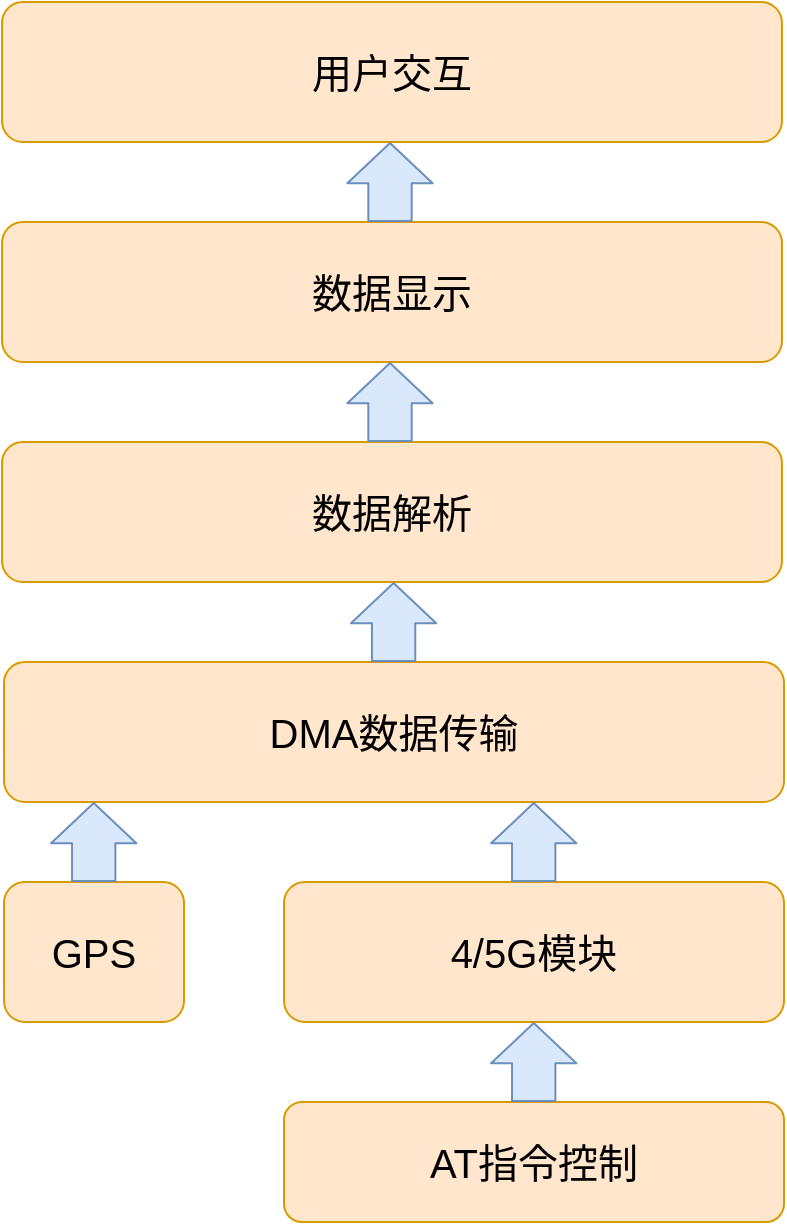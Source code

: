 <mxfile>
    <diagram id="4YdY5_rOV0kV8fDOc4vP" name="第 1 页">
        <mxGraphModel dx="1464" dy="978" grid="1" gridSize="10" guides="1" tooltips="1" connect="1" arrows="1" fold="1" page="1" pageScale="1" pageWidth="827" pageHeight="1169" background="none" math="0" shadow="0">
            <root>
                <mxCell id="0"/>
                <mxCell id="1" parent="0"/>
                <mxCell id="18" value="数据显示" style="whiteSpace=wrap;html=1;fontSize=20;fillColor=#ffe6cc;strokeColor=#d79b00;rounded=1;" parent="1" vertex="1">
                    <mxGeometry x="219" y="380" width="390" height="70" as="geometry"/>
                </mxCell>
                <mxCell id="30" value="&lt;font style=&quot;font-size: 20px;&quot;&gt;DMA数据传输&lt;/font&gt;" style="rounded=1;whiteSpace=wrap;html=1;fontSize=20;fillColor=#ffe6cc;strokeColor=#d79b00;" vertex="1" parent="1">
                    <mxGeometry x="220" y="600" width="390" height="70" as="geometry"/>
                </mxCell>
                <mxCell id="31" value="&lt;font style=&quot;font-size: 20px;&quot;&gt;GPS&lt;br&gt;&lt;/font&gt;" style="rounded=1;whiteSpace=wrap;html=1;fillColor=#ffe6cc;strokeColor=#d79b00;" vertex="1" parent="1">
                    <mxGeometry x="220" y="710" width="90" height="70" as="geometry"/>
                </mxCell>
                <mxCell id="32" value="&lt;font style=&quot;font-size: 20px;&quot;&gt;4/5G模块&lt;br&gt;&lt;/font&gt;" style="rounded=1;whiteSpace=wrap;html=1;fillColor=#ffe6cc;strokeColor=#d79b00;" vertex="1" parent="1">
                    <mxGeometry x="360" y="710" width="250" height="70" as="geometry"/>
                </mxCell>
                <mxCell id="33" value="AT指令控制" style="rounded=1;whiteSpace=wrap;html=1;fontSize=20;fillColor=#ffe6cc;strokeColor=#d79b00;" vertex="1" parent="1">
                    <mxGeometry x="360" y="820" width="250" height="60" as="geometry"/>
                </mxCell>
                <mxCell id="36" value="&lt;font style=&quot;font-size: 20px;&quot;&gt;数据解析&lt;/font&gt;" style="rounded=1;whiteSpace=wrap;html=1;fontSize=20;fillColor=#ffe6cc;strokeColor=#d79b00;" vertex="1" parent="1">
                    <mxGeometry x="219" y="490" width="390" height="70" as="geometry"/>
                </mxCell>
                <mxCell id="37" value="用户交互" style="whiteSpace=wrap;html=1;fontSize=20;fillColor=#ffe6cc;strokeColor=#d79b00;rounded=1;" vertex="1" parent="1">
                    <mxGeometry x="219" y="270" width="390" height="70" as="geometry"/>
                </mxCell>
                <mxCell id="40" value="" style="shape=flexArrow;endArrow=classic;html=1;fillColor=#dae8fc;strokeColor=#6c8ebf;width=21.667;endSize=6.38;" edge="1" parent="1">
                    <mxGeometry width="50" height="50" relative="1" as="geometry">
                        <mxPoint x="484.86" y="820" as="sourcePoint"/>
                        <mxPoint x="484.86" y="780" as="targetPoint"/>
                    </mxGeometry>
                </mxCell>
                <mxCell id="41" value="" style="shape=flexArrow;endArrow=classic;html=1;fillColor=#dae8fc;strokeColor=#6c8ebf;width=21.667;endSize=6.38;" edge="1" parent="1">
                    <mxGeometry width="50" height="50" relative="1" as="geometry">
                        <mxPoint x="484.86" y="710" as="sourcePoint"/>
                        <mxPoint x="484.86" y="670" as="targetPoint"/>
                    </mxGeometry>
                </mxCell>
                <mxCell id="42" value="" style="shape=flexArrow;endArrow=classic;html=1;fillColor=#dae8fc;strokeColor=#6c8ebf;width=21.667;endSize=6.38;" edge="1" parent="1">
                    <mxGeometry width="50" height="50" relative="1" as="geometry">
                        <mxPoint x="264.86" y="710" as="sourcePoint"/>
                        <mxPoint x="264.86" y="670" as="targetPoint"/>
                    </mxGeometry>
                </mxCell>
                <mxCell id="43" value="" style="shape=flexArrow;endArrow=classic;html=1;fillColor=#dae8fc;strokeColor=#6c8ebf;width=21.667;endSize=6.38;" edge="1" parent="1">
                    <mxGeometry width="50" height="50" relative="1" as="geometry">
                        <mxPoint x="414.8" y="600" as="sourcePoint"/>
                        <mxPoint x="414.8" y="560" as="targetPoint"/>
                    </mxGeometry>
                </mxCell>
                <mxCell id="44" value="" style="shape=flexArrow;endArrow=classic;html=1;fillColor=#dae8fc;strokeColor=#6c8ebf;width=21.667;endSize=6.38;" edge="1" parent="1">
                    <mxGeometry width="50" height="50" relative="1" as="geometry">
                        <mxPoint x="413.0" y="490" as="sourcePoint"/>
                        <mxPoint x="413.0" y="450" as="targetPoint"/>
                    </mxGeometry>
                </mxCell>
                <mxCell id="45" value="" style="shape=flexArrow;endArrow=classic;html=1;fillColor=#dae8fc;strokeColor=#6c8ebf;width=21.667;endSize=6.38;" edge="1" parent="1">
                    <mxGeometry width="50" height="50" relative="1" as="geometry">
                        <mxPoint x="413" y="380" as="sourcePoint"/>
                        <mxPoint x="413" y="340" as="targetPoint"/>
                    </mxGeometry>
                </mxCell>
            </root>
        </mxGraphModel>
    </diagram>
</mxfile>